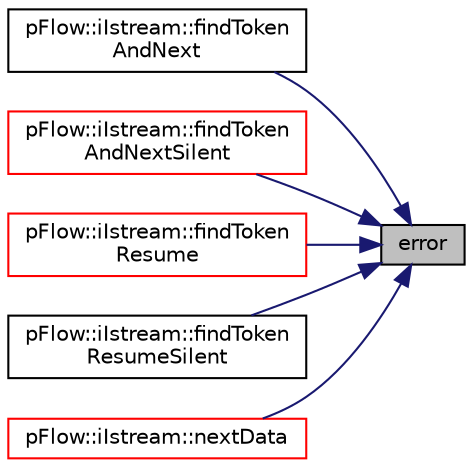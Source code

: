 digraph "error"
{
 // LATEX_PDF_SIZE
  edge [fontname="Helvetica",fontsize="10",labelfontname="Helvetica",labelfontsize="10"];
  node [fontname="Helvetica",fontsize="10",shape=record];
  rankdir="RL";
  Node1 [label="error",height=0.2,width=0.4,color="black", fillcolor="grey75", style="filled", fontcolor="black",tooltip="Token is ERROR."];
  Node1 -> Node2 [dir="back",color="midnightblue",fontsize="10",style="solid",fontname="Helvetica"];
  Node2 [label="pFlow::iIstream::findToken\lAndNext",height=0.2,width=0.4,color="black", fillcolor="white", style="filled",URL="$classpFlow_1_1iIstream.html#a734799e36d009aecd57d246eb3aeb421",tooltip="search for all tokens and find the first word token and also next word token chekck if it is eneded w..."];
  Node1 -> Node3 [dir="back",color="midnightblue",fontsize="10",style="solid",fontname="Helvetica"];
  Node3 [label="pFlow::iIstream::findToken\lAndNextSilent",height=0.2,width=0.4,color="red", fillcolor="white", style="filled",URL="$classpFlow_1_1iIstream.html#ae74a624bbb0665ed381b67cbda681031",tooltip=" "];
  Node1 -> Node7 [dir="back",color="midnightblue",fontsize="10",style="solid",fontname="Helvetica"];
  Node7 [label="pFlow::iIstream::findToken\lResume",height=0.2,width=0.4,color="red", fillcolor="white", style="filled",URL="$classpFlow_1_1iIstream.html#afde1855233ba897f4bb342285f94fc87",tooltip="search for all tokesn after the current file position and find the first word token tbat matchs w"];
  Node1 -> Node9 [dir="back",color="midnightblue",fontsize="10",style="solid",fontname="Helvetica"];
  Node9 [label="pFlow::iIstream::findToken\lResumeSilent",height=0.2,width=0.4,color="black", fillcolor="white", style="filled",URL="$classpFlow_1_1iIstream.html#a20e125024de459038323293b8529a99e",tooltip="search for all tokesn after the current file position and find the first word token tbat matchs w"];
  Node1 -> Node10 [dir="back",color="midnightblue",fontsize="10",style="solid",fontname="Helvetica"];
  Node10 [label="pFlow::iIstream::nextData",height=0.2,width=0.4,color="red", fillcolor="white", style="filled",URL="$classpFlow_1_1iIstream.html#a2240995351ba90efed8943099847069e",tooltip="read the data next to keword keyword data; check the keyword is correct or not"];
}
